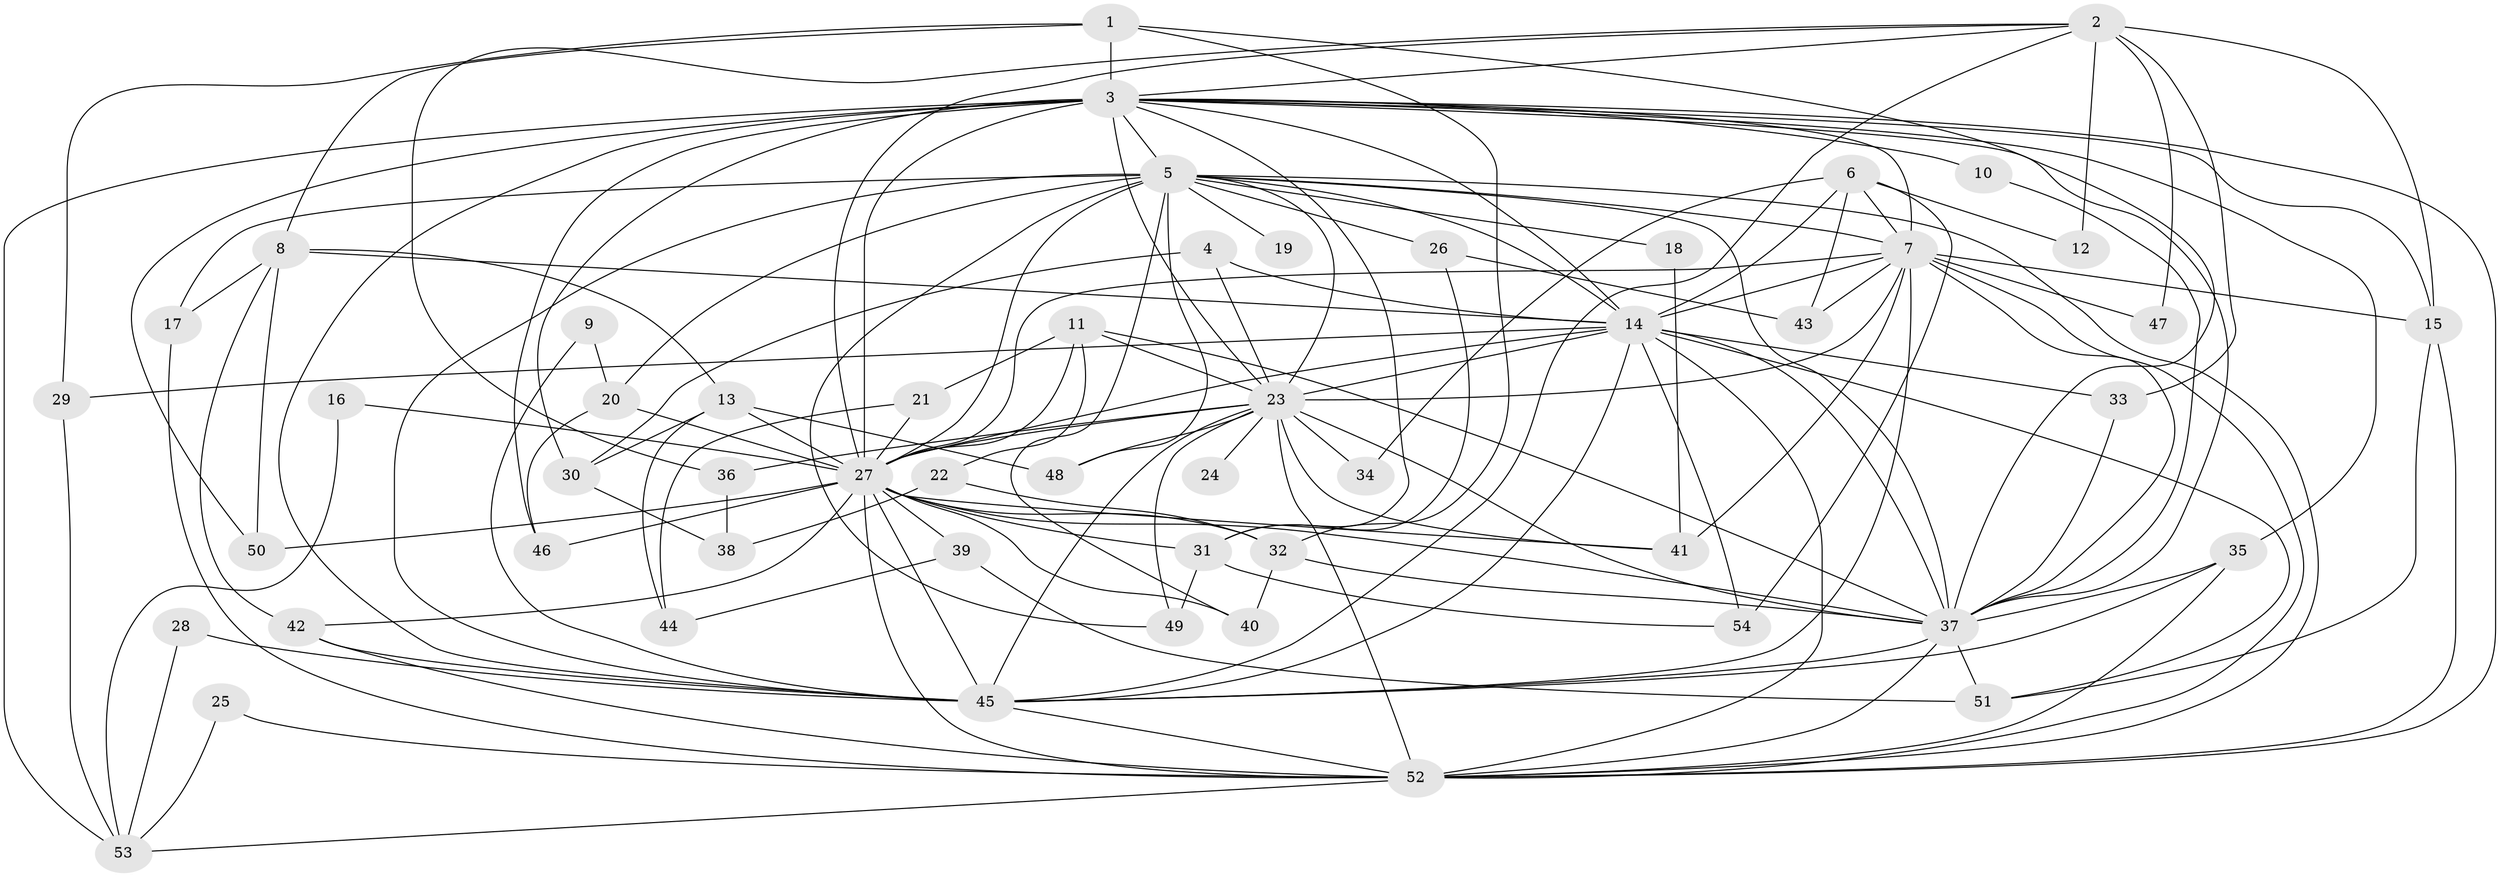 // original degree distribution, {22: 0.027777777777777776, 21: 0.018518518518518517, 18: 0.009259259259259259, 16: 0.009259259259259259, 23: 0.009259259259259259, 20: 0.009259259259259259, 17: 0.009259259259259259, 5: 0.05555555555555555, 6: 0.018518518518518517, 7: 0.027777777777777776, 2: 0.5277777777777778, 4: 0.07407407407407407, 8: 0.009259259259259259, 3: 0.19444444444444445}
// Generated by graph-tools (version 1.1) at 2025/01/03/09/25 03:01:36]
// undirected, 54 vertices, 148 edges
graph export_dot {
graph [start="1"]
  node [color=gray90,style=filled];
  1;
  2;
  3;
  4;
  5;
  6;
  7;
  8;
  9;
  10;
  11;
  12;
  13;
  14;
  15;
  16;
  17;
  18;
  19;
  20;
  21;
  22;
  23;
  24;
  25;
  26;
  27;
  28;
  29;
  30;
  31;
  32;
  33;
  34;
  35;
  36;
  37;
  38;
  39;
  40;
  41;
  42;
  43;
  44;
  45;
  46;
  47;
  48;
  49;
  50;
  51;
  52;
  53;
  54;
  1 -- 3 [weight=1.0];
  1 -- 8 [weight=1.0];
  1 -- 29 [weight=1.0];
  1 -- 32 [weight=1.0];
  1 -- 37 [weight=1.0];
  2 -- 3 [weight=1.0];
  2 -- 12 [weight=1.0];
  2 -- 15 [weight=1.0];
  2 -- 27 [weight=1.0];
  2 -- 33 [weight=1.0];
  2 -- 36 [weight=1.0];
  2 -- 45 [weight=1.0];
  2 -- 47 [weight=2.0];
  3 -- 5 [weight=1.0];
  3 -- 7 [weight=1.0];
  3 -- 10 [weight=1.0];
  3 -- 14 [weight=1.0];
  3 -- 15 [weight=1.0];
  3 -- 23 [weight=2.0];
  3 -- 27 [weight=3.0];
  3 -- 30 [weight=1.0];
  3 -- 31 [weight=1.0];
  3 -- 35 [weight=1.0];
  3 -- 37 [weight=1.0];
  3 -- 45 [weight=1.0];
  3 -- 46 [weight=1.0];
  3 -- 50 [weight=1.0];
  3 -- 52 [weight=1.0];
  3 -- 53 [weight=2.0];
  4 -- 14 [weight=1.0];
  4 -- 23 [weight=1.0];
  4 -- 30 [weight=1.0];
  5 -- 7 [weight=1.0];
  5 -- 14 [weight=1.0];
  5 -- 17 [weight=1.0];
  5 -- 18 [weight=1.0];
  5 -- 19 [weight=1.0];
  5 -- 20 [weight=1.0];
  5 -- 23 [weight=2.0];
  5 -- 26 [weight=1.0];
  5 -- 27 [weight=2.0];
  5 -- 37 [weight=1.0];
  5 -- 40 [weight=1.0];
  5 -- 45 [weight=2.0];
  5 -- 48 [weight=1.0];
  5 -- 49 [weight=2.0];
  5 -- 52 [weight=1.0];
  6 -- 7 [weight=1.0];
  6 -- 12 [weight=1.0];
  6 -- 14 [weight=1.0];
  6 -- 34 [weight=1.0];
  6 -- 43 [weight=1.0];
  6 -- 54 [weight=1.0];
  7 -- 14 [weight=1.0];
  7 -- 15 [weight=1.0];
  7 -- 23 [weight=1.0];
  7 -- 27 [weight=2.0];
  7 -- 37 [weight=2.0];
  7 -- 41 [weight=1.0];
  7 -- 43 [weight=1.0];
  7 -- 45 [weight=1.0];
  7 -- 47 [weight=1.0];
  7 -- 52 [weight=1.0];
  8 -- 13 [weight=1.0];
  8 -- 14 [weight=1.0];
  8 -- 17 [weight=1.0];
  8 -- 42 [weight=1.0];
  8 -- 50 [weight=1.0];
  9 -- 20 [weight=1.0];
  9 -- 45 [weight=1.0];
  10 -- 37 [weight=1.0];
  11 -- 21 [weight=1.0];
  11 -- 22 [weight=1.0];
  11 -- 23 [weight=1.0];
  11 -- 27 [weight=1.0];
  11 -- 37 [weight=1.0];
  13 -- 27 [weight=1.0];
  13 -- 30 [weight=1.0];
  13 -- 44 [weight=1.0];
  13 -- 48 [weight=1.0];
  14 -- 23 [weight=1.0];
  14 -- 27 [weight=3.0];
  14 -- 29 [weight=1.0];
  14 -- 33 [weight=1.0];
  14 -- 37 [weight=2.0];
  14 -- 45 [weight=2.0];
  14 -- 51 [weight=1.0];
  14 -- 52 [weight=1.0];
  14 -- 54 [weight=2.0];
  15 -- 51 [weight=1.0];
  15 -- 52 [weight=1.0];
  16 -- 27 [weight=1.0];
  16 -- 53 [weight=1.0];
  17 -- 52 [weight=1.0];
  18 -- 41 [weight=1.0];
  20 -- 27 [weight=1.0];
  20 -- 46 [weight=1.0];
  21 -- 27 [weight=1.0];
  21 -- 44 [weight=1.0];
  22 -- 32 [weight=1.0];
  22 -- 38 [weight=1.0];
  23 -- 24 [weight=1.0];
  23 -- 27 [weight=2.0];
  23 -- 34 [weight=1.0];
  23 -- 36 [weight=1.0];
  23 -- 37 [weight=1.0];
  23 -- 41 [weight=1.0];
  23 -- 45 [weight=1.0];
  23 -- 48 [weight=1.0];
  23 -- 49 [weight=1.0];
  23 -- 52 [weight=2.0];
  25 -- 52 [weight=1.0];
  25 -- 53 [weight=1.0];
  26 -- 31 [weight=1.0];
  26 -- 43 [weight=1.0];
  27 -- 31 [weight=3.0];
  27 -- 32 [weight=1.0];
  27 -- 37 [weight=3.0];
  27 -- 39 [weight=1.0];
  27 -- 40 [weight=1.0];
  27 -- 41 [weight=1.0];
  27 -- 42 [weight=1.0];
  27 -- 45 [weight=3.0];
  27 -- 46 [weight=2.0];
  27 -- 50 [weight=1.0];
  27 -- 52 [weight=2.0];
  28 -- 45 [weight=1.0];
  28 -- 53 [weight=1.0];
  29 -- 53 [weight=1.0];
  30 -- 38 [weight=1.0];
  31 -- 49 [weight=1.0];
  31 -- 54 [weight=1.0];
  32 -- 37 [weight=2.0];
  32 -- 40 [weight=1.0];
  33 -- 37 [weight=1.0];
  35 -- 37 [weight=1.0];
  35 -- 45 [weight=1.0];
  35 -- 52 [weight=2.0];
  36 -- 38 [weight=1.0];
  37 -- 45 [weight=2.0];
  37 -- 51 [weight=1.0];
  37 -- 52 [weight=1.0];
  39 -- 44 [weight=1.0];
  39 -- 51 [weight=1.0];
  42 -- 45 [weight=1.0];
  42 -- 52 [weight=1.0];
  45 -- 52 [weight=1.0];
  52 -- 53 [weight=1.0];
}
